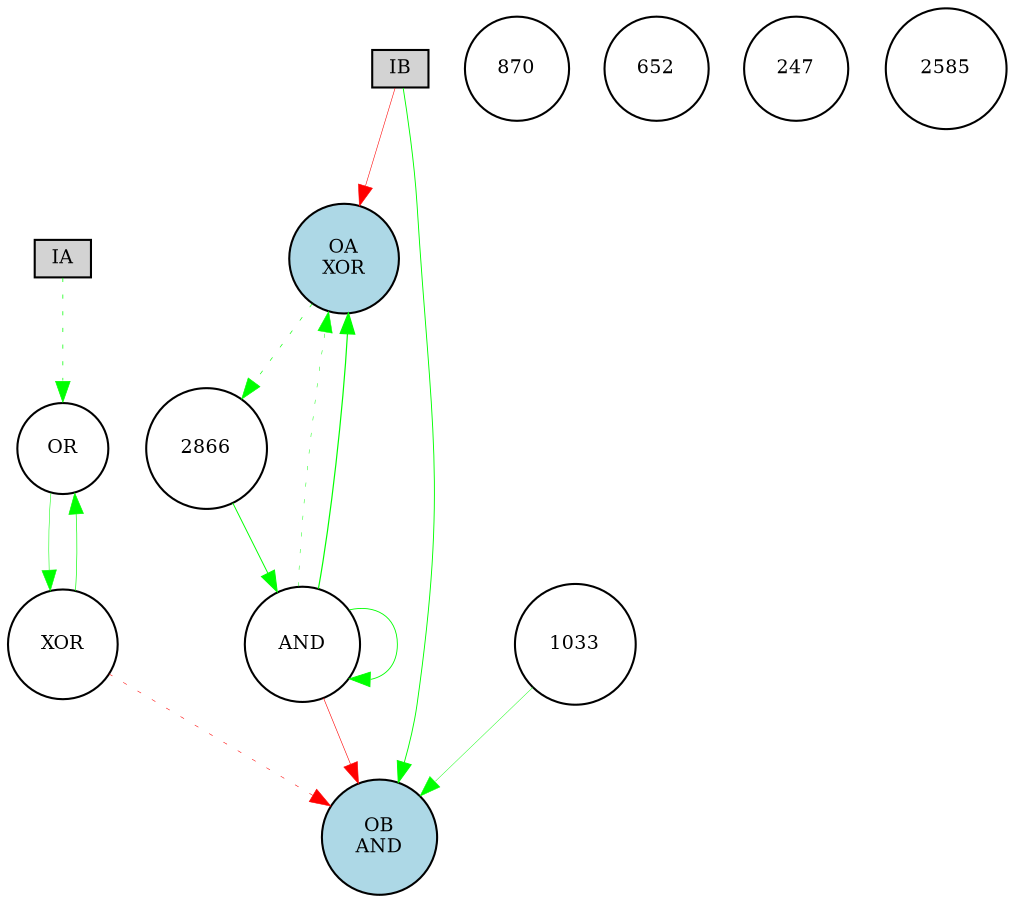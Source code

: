 digraph {
	node [fontsize=9 height=0.2 shape=circle width=0.2]
	IA [fillcolor=lightgray shape=box style=filled]
	IB [fillcolor=lightgray shape=box style=filled]
	"OA
XOR" [fillcolor=lightblue style=filled]
	"OB
AND" [fillcolor=lightblue style=filled]
	870 [fillcolor=white style=filled]
	1033 [fillcolor=white style=filled]
	652 [fillcolor=white style=filled]
	2866 [fillcolor=white style=filled]
	247 [fillcolor=white style=filled]
	2585 [fillcolor=white style=filled]
	IB -> "OA
XOR" [color=red penwidth=0.26511972518190985 style=solid]
	IB -> "OB
AND" [color=green penwidth=0.44439891870112436 style=solid]
	AND -> "OA
XOR" [color=green penwidth=0.2223988041802151 style=dotted]
	AND -> AND [color=green penwidth=0.4249525853809706 style=solid]
	IA -> OR [color=green penwidth=0.3470788339644254 style=dotted]
	AND -> "OB
AND" [color=red penwidth=0.28155673518189617 style=solid]
	XOR -> "OB
AND" [color=red penwidth=0.26078089764804324 style=dotted]
	OR -> XOR [color=green penwidth=0.2487188200853865 style=solid]
	1033 -> "OB
AND" [color=green penwidth=0.20772091738767576 style=solid]
	AND -> "OA
XOR" [color=green penwidth=0.5738318278442679 style=solid]
	"OA
XOR" -> 2866 [color=green penwidth=0.3112992002649394 style=dotted]
	XOR -> OR [color=green penwidth=0.31685594035575293 style=solid]
	2866 -> AND [color=green penwidth=0.4715085942984605 style=solid]
}
